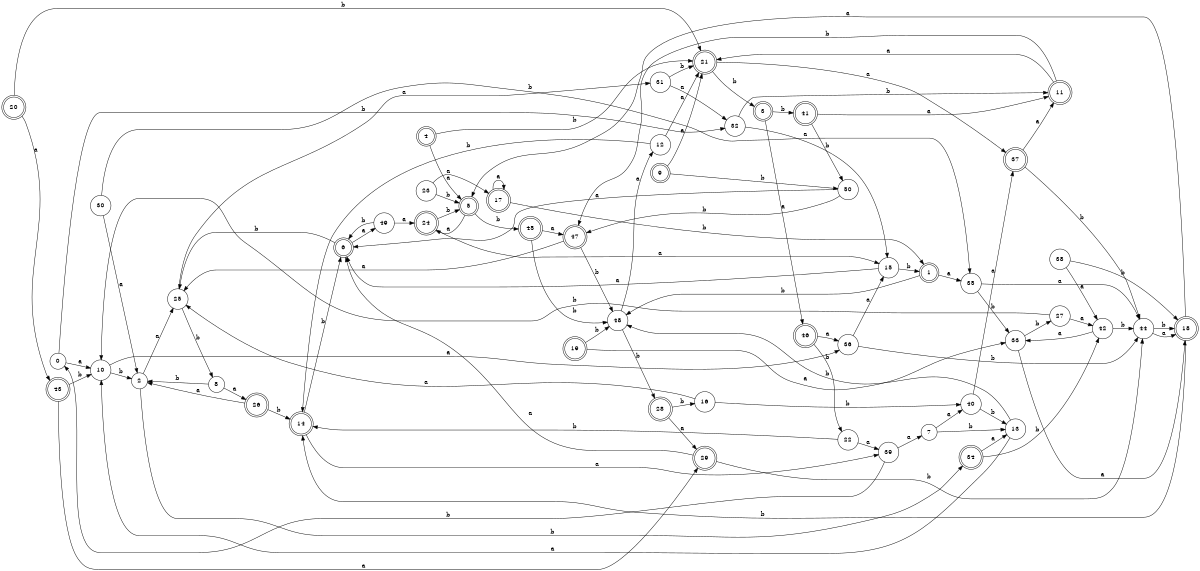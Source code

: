 digraph n41_7 {
__start0 [label="" shape="none"];

rankdir=LR;
size="8,5";

s0 [style="filled", color="black", fillcolor="white" shape="circle", label="0"];
s1 [style="rounded,filled", color="black", fillcolor="white" shape="doublecircle", label="1"];
s2 [style="filled", color="black", fillcolor="white" shape="circle", label="2"];
s3 [style="rounded,filled", color="black", fillcolor="white" shape="doublecircle", label="3"];
s4 [style="rounded,filled", color="black", fillcolor="white" shape="doublecircle", label="4"];
s5 [style="rounded,filled", color="black", fillcolor="white" shape="doublecircle", label="5"];
s6 [style="rounded,filled", color="black", fillcolor="white" shape="doublecircle", label="6"];
s7 [style="filled", color="black", fillcolor="white" shape="circle", label="7"];
s8 [style="filled", color="black", fillcolor="white" shape="circle", label="8"];
s9 [style="rounded,filled", color="black", fillcolor="white" shape="doublecircle", label="9"];
s10 [style="filled", color="black", fillcolor="white" shape="circle", label="10"];
s11 [style="rounded,filled", color="black", fillcolor="white" shape="doublecircle", label="11"];
s12 [style="filled", color="black", fillcolor="white" shape="circle", label="12"];
s13 [style="filled", color="black", fillcolor="white" shape="circle", label="13"];
s14 [style="rounded,filled", color="black", fillcolor="white" shape="doublecircle", label="14"];
s15 [style="filled", color="black", fillcolor="white" shape="circle", label="15"];
s16 [style="filled", color="black", fillcolor="white" shape="circle", label="16"];
s17 [style="rounded,filled", color="black", fillcolor="white" shape="doublecircle", label="17"];
s18 [style="rounded,filled", color="black", fillcolor="white" shape="doublecircle", label="18"];
s19 [style="rounded,filled", color="black", fillcolor="white" shape="doublecircle", label="19"];
s20 [style="rounded,filled", color="black", fillcolor="white" shape="doublecircle", label="20"];
s21 [style="rounded,filled", color="black", fillcolor="white" shape="doublecircle", label="21"];
s22 [style="filled", color="black", fillcolor="white" shape="circle", label="22"];
s23 [style="filled", color="black", fillcolor="white" shape="circle", label="23"];
s24 [style="rounded,filled", color="black", fillcolor="white" shape="doublecircle", label="24"];
s25 [style="filled", color="black", fillcolor="white" shape="circle", label="25"];
s26 [style="rounded,filled", color="black", fillcolor="white" shape="doublecircle", label="26"];
s27 [style="filled", color="black", fillcolor="white" shape="circle", label="27"];
s28 [style="rounded,filled", color="black", fillcolor="white" shape="doublecircle", label="28"];
s29 [style="rounded,filled", color="black", fillcolor="white" shape="doublecircle", label="29"];
s30 [style="filled", color="black", fillcolor="white" shape="circle", label="30"];
s31 [style="filled", color="black", fillcolor="white" shape="circle", label="31"];
s32 [style="filled", color="black", fillcolor="white" shape="circle", label="32"];
s33 [style="filled", color="black", fillcolor="white" shape="circle", label="33"];
s34 [style="rounded,filled", color="black", fillcolor="white" shape="doublecircle", label="34"];
s35 [style="filled", color="black", fillcolor="white" shape="circle", label="35"];
s36 [style="filled", color="black", fillcolor="white" shape="circle", label="36"];
s37 [style="rounded,filled", color="black", fillcolor="white" shape="doublecircle", label="37"];
s38 [style="filled", color="black", fillcolor="white" shape="circle", label="38"];
s39 [style="filled", color="black", fillcolor="white" shape="circle", label="39"];
s40 [style="filled", color="black", fillcolor="white" shape="circle", label="40"];
s41 [style="rounded,filled", color="black", fillcolor="white" shape="doublecircle", label="41"];
s42 [style="filled", color="black", fillcolor="white" shape="circle", label="42"];
s43 [style="rounded,filled", color="black", fillcolor="white" shape="doublecircle", label="43"];
s44 [style="filled", color="black", fillcolor="white" shape="circle", label="44"];
s45 [style="rounded,filled", color="black", fillcolor="white" shape="doublecircle", label="45"];
s46 [style="rounded,filled", color="black", fillcolor="white" shape="doublecircle", label="46"];
s47 [style="rounded,filled", color="black", fillcolor="white" shape="doublecircle", label="47"];
s48 [style="filled", color="black", fillcolor="white" shape="circle", label="48"];
s49 [style="filled", color="black", fillcolor="white" shape="circle", label="49"];
s50 [style="filled", color="black", fillcolor="white" shape="circle", label="50"];
s0 -> s10 [label="a"];
s0 -> s32 [label="b"];
s1 -> s35 [label="a"];
s1 -> s48 [label="b"];
s2 -> s25 [label="a"];
s2 -> s34 [label="b"];
s3 -> s46 [label="a"];
s3 -> s41 [label="b"];
s4 -> s5 [label="a"];
s4 -> s21 [label="b"];
s5 -> s24 [label="a"];
s5 -> s45 [label="b"];
s6 -> s49 [label="a"];
s6 -> s25 [label="b"];
s7 -> s40 [label="a"];
s7 -> s13 [label="b"];
s8 -> s26 [label="a"];
s8 -> s2 [label="b"];
s9 -> s21 [label="a"];
s9 -> s50 [label="b"];
s10 -> s36 [label="a"];
s10 -> s2 [label="b"];
s11 -> s21 [label="a"];
s11 -> s47 [label="b"];
s12 -> s21 [label="a"];
s12 -> s14 [label="b"];
s13 -> s10 [label="a"];
s13 -> s48 [label="b"];
s14 -> s39 [label="a"];
s14 -> s6 [label="b"];
s15 -> s6 [label="a"];
s15 -> s1 [label="b"];
s16 -> s25 [label="a"];
s16 -> s40 [label="b"];
s17 -> s17 [label="a"];
s17 -> s1 [label="b"];
s18 -> s5 [label="a"];
s18 -> s14 [label="b"];
s19 -> s33 [label="a"];
s19 -> s48 [label="b"];
s20 -> s43 [label="a"];
s20 -> s21 [label="b"];
s21 -> s37 [label="a"];
s21 -> s3 [label="b"];
s22 -> s39 [label="a"];
s22 -> s14 [label="b"];
s23 -> s17 [label="a"];
s23 -> s5 [label="b"];
s24 -> s15 [label="a"];
s24 -> s5 [label="b"];
s25 -> s31 [label="a"];
s25 -> s8 [label="b"];
s26 -> s2 [label="a"];
s26 -> s14 [label="b"];
s27 -> s42 [label="a"];
s27 -> s10 [label="b"];
s28 -> s29 [label="a"];
s28 -> s16 [label="b"];
s29 -> s6 [label="a"];
s29 -> s44 [label="b"];
s30 -> s2 [label="a"];
s30 -> s35 [label="b"];
s31 -> s32 [label="a"];
s31 -> s21 [label="b"];
s32 -> s15 [label="a"];
s32 -> s11 [label="b"];
s33 -> s18 [label="a"];
s33 -> s27 [label="b"];
s34 -> s13 [label="a"];
s34 -> s42 [label="b"];
s35 -> s44 [label="a"];
s35 -> s33 [label="b"];
s36 -> s15 [label="a"];
s36 -> s44 [label="b"];
s37 -> s11 [label="a"];
s37 -> s44 [label="b"];
s38 -> s42 [label="a"];
s38 -> s18 [label="b"];
s39 -> s7 [label="a"];
s39 -> s0 [label="b"];
s40 -> s37 [label="a"];
s40 -> s13 [label="b"];
s41 -> s11 [label="a"];
s41 -> s50 [label="b"];
s42 -> s33 [label="a"];
s42 -> s44 [label="b"];
s43 -> s29 [label="a"];
s43 -> s10 [label="b"];
s44 -> s18 [label="a"];
s44 -> s18 [label="b"];
s45 -> s47 [label="a"];
s45 -> s48 [label="b"];
s46 -> s36 [label="a"];
s46 -> s22 [label="b"];
s47 -> s25 [label="a"];
s47 -> s48 [label="b"];
s48 -> s12 [label="a"];
s48 -> s28 [label="b"];
s49 -> s24 [label="a"];
s49 -> s6 [label="b"];
s50 -> s6 [label="a"];
s50 -> s47 [label="b"];

}